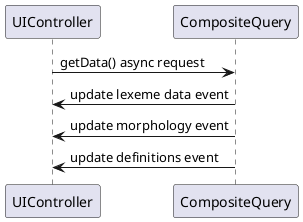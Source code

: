 @startuml
participant UIController
participant CompositeQuery

UIController->CompositeQuery: getData() async request
CompositeQuery->UIController: update lexeme data event
CompositeQuery->UIController: update morphology event
CompositeQuery->UIController: update definitions event
@enduml